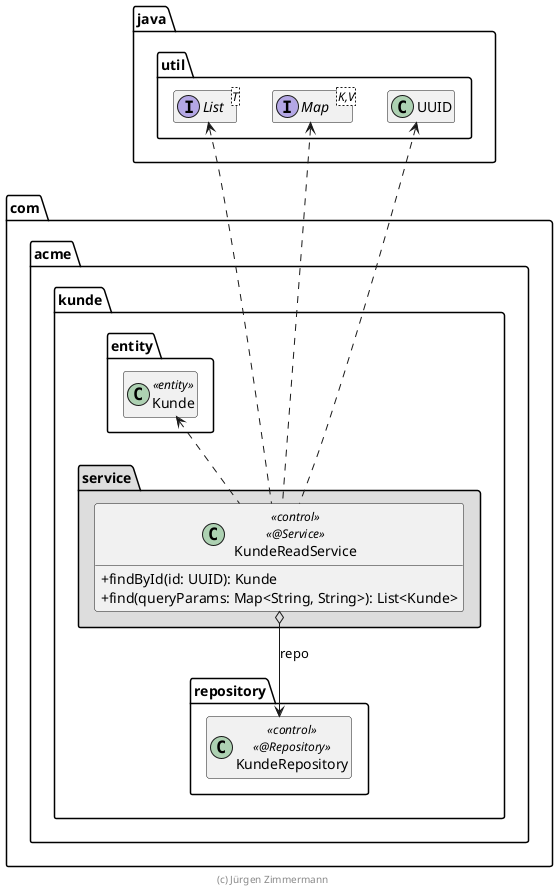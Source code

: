' Copyright (C) 2019 - present Juergen Zimmermann, Hochschule Karlsruhe
'
' This program is free software: you can redistribute it and/or modify
' it under the terms of the GNU General Public License as published by
' the Free Software Foundation, either version 3 of the License, or
' (at your option) any later version.
'
' This program is distributed in the hope that it will be useful,
' but WITHOUT ANY WARRANTY; without even the implied warranty of
' MERCHANTABILITY or FITNESS FOR A PARTICULAR PURPOSE.  See the
' GNU General Public License for more details.
'
' You should have received a copy of the GNU General Public License
' along with this program.  If not, see <https://www.gnu.org/licenses/>.
@startuml KundeReadService

skinparam classAttributeIconSize 0

package java.util {
    interface List<T>
    interface Map<K,V>
    class UUID
}

package com.acme.kunde {
    package entity {
        class Kunde << entity >>

        Kunde .up[hidden].> List
    }

    package repository {
        class KundeRepository << control >> << @Repository >>
    }

    package service #DDDDDD {
        class KundeReadService << control >> << @Service >> {
            + findById(id: UUID): Kunde
            + find(queryParams: Map<String, String>): List<Kunde>
        }

        KundeReadService o--> KundeRepository : repo
        KundeReadService .up.> Kunde
        KundeReadService .up.> UUID
        KundeReadService .up> List
        KundeReadService .up.> Map
    }
}

hide empty members

footer (c) Jürgen Zimmermann

@enduml
